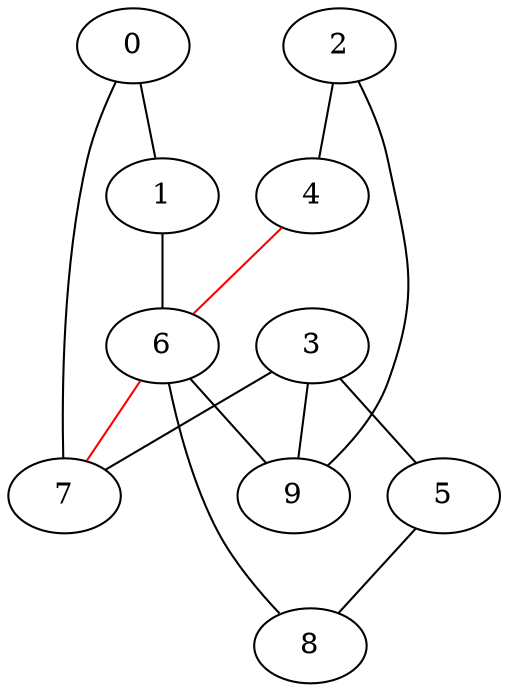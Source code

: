 graph one
{
0 -- 1;
0 -- 7;
1 -- 6;
2 -- 4;
2 -- 9;
3 -- 5;
3 -- 7;
3 -- 9;
4 -- 6 [color = red];
5 -- 8;
6 -- 7 [color = red];
6 -- 8;
6 -- 9;
}
